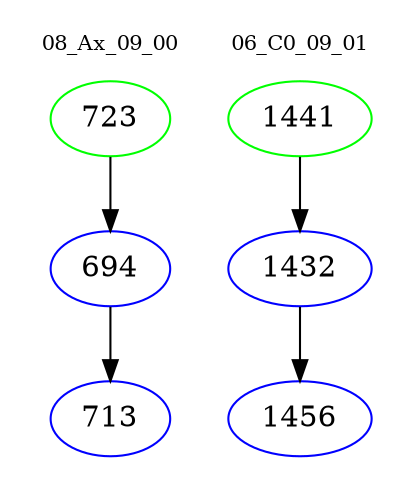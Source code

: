 digraph{
subgraph cluster_0 {
color = white
label = "08_Ax_09_00";
fontsize=10;
T0_723 [label="723", color="green"]
T0_723 -> T0_694 [color="black"]
T0_694 [label="694", color="blue"]
T0_694 -> T0_713 [color="black"]
T0_713 [label="713", color="blue"]
}
subgraph cluster_1 {
color = white
label = "06_C0_09_01";
fontsize=10;
T1_1441 [label="1441", color="green"]
T1_1441 -> T1_1432 [color="black"]
T1_1432 [label="1432", color="blue"]
T1_1432 -> T1_1456 [color="black"]
T1_1456 [label="1456", color="blue"]
}
}
